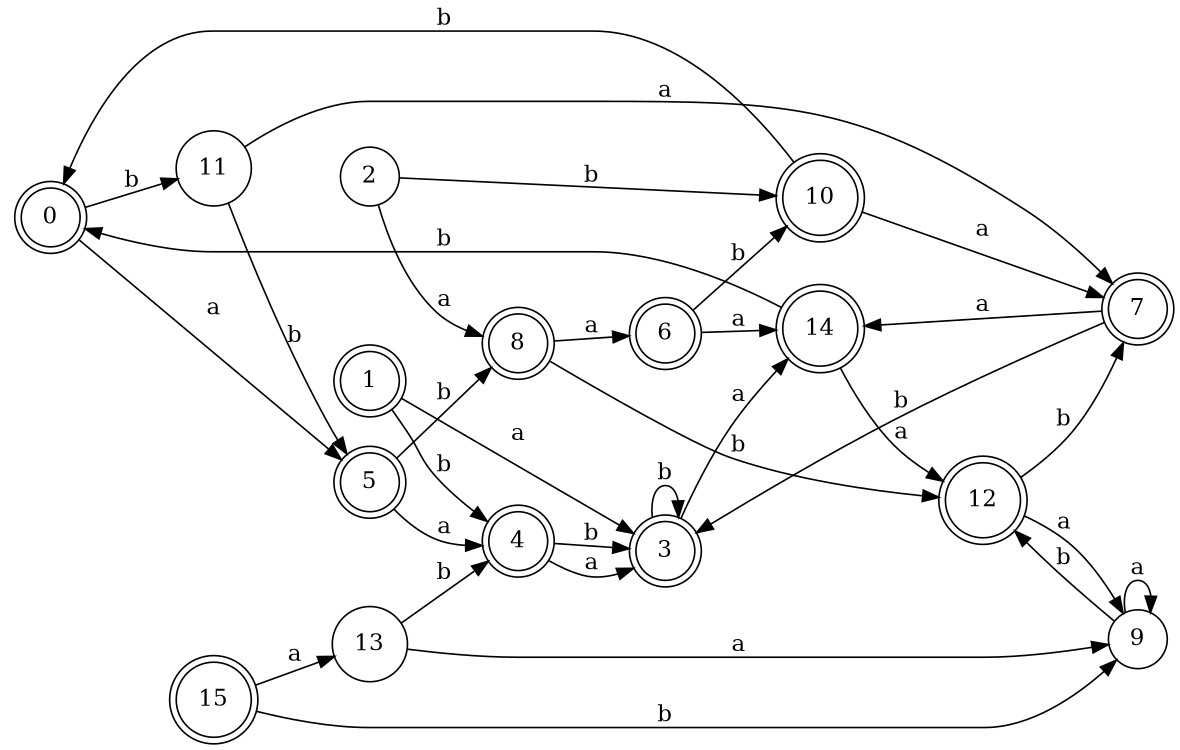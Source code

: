 digraph n13_3 {
__start0 [label="" shape="none"];

rankdir=LR;
size="8,5";

s0 [style="rounded,filled", color="black", fillcolor="white" shape="doublecircle", label="0"];
s1 [style="rounded,filled", color="black", fillcolor="white" shape="doublecircle", label="1"];
s2 [style="filled", color="black", fillcolor="white" shape="circle", label="2"];
s3 [style="rounded,filled", color="black", fillcolor="white" shape="doublecircle", label="3"];
s4 [style="rounded,filled", color="black", fillcolor="white" shape="doublecircle", label="4"];
s5 [style="rounded,filled", color="black", fillcolor="white" shape="doublecircle", label="5"];
s6 [style="rounded,filled", color="black", fillcolor="white" shape="doublecircle", label="6"];
s7 [style="rounded,filled", color="black", fillcolor="white" shape="doublecircle", label="7"];
s8 [style="rounded,filled", color="black", fillcolor="white" shape="doublecircle", label="8"];
s9 [style="filled", color="black", fillcolor="white" shape="circle", label="9"];
s10 [style="rounded,filled", color="black", fillcolor="white" shape="doublecircle", label="10"];
s11 [style="filled", color="black", fillcolor="white" shape="circle", label="11"];
s12 [style="rounded,filled", color="black", fillcolor="white" shape="doublecircle", label="12"];
s13 [style="filled", color="black", fillcolor="white" shape="circle", label="13"];
s14 [style="rounded,filled", color="black", fillcolor="white" shape="doublecircle", label="14"];
s15 [style="rounded,filled", color="black", fillcolor="white" shape="doublecircle", label="15"];
s0 -> s5 [label="a"];
s0 -> s11 [label="b"];
s1 -> s3 [label="a"];
s1 -> s4 [label="b"];
s2 -> s8 [label="a"];
s2 -> s10 [label="b"];
s3 -> s14 [label="a"];
s3 -> s3 [label="b"];
s4 -> s3 [label="a"];
s4 -> s3 [label="b"];
s5 -> s4 [label="a"];
s5 -> s8 [label="b"];
s6 -> s14 [label="a"];
s6 -> s10 [label="b"];
s7 -> s14 [label="a"];
s7 -> s3 [label="b"];
s8 -> s6 [label="a"];
s8 -> s12 [label="b"];
s9 -> s9 [label="a"];
s9 -> s12 [label="b"];
s10 -> s7 [label="a"];
s10 -> s0 [label="b"];
s11 -> s7 [label="a"];
s11 -> s5 [label="b"];
s12 -> s9 [label="a"];
s12 -> s7 [label="b"];
s13 -> s9 [label="a"];
s13 -> s4 [label="b"];
s14 -> s12 [label="a"];
s14 -> s0 [label="b"];
s15 -> s13 [label="a"];
s15 -> s9 [label="b"];

}
